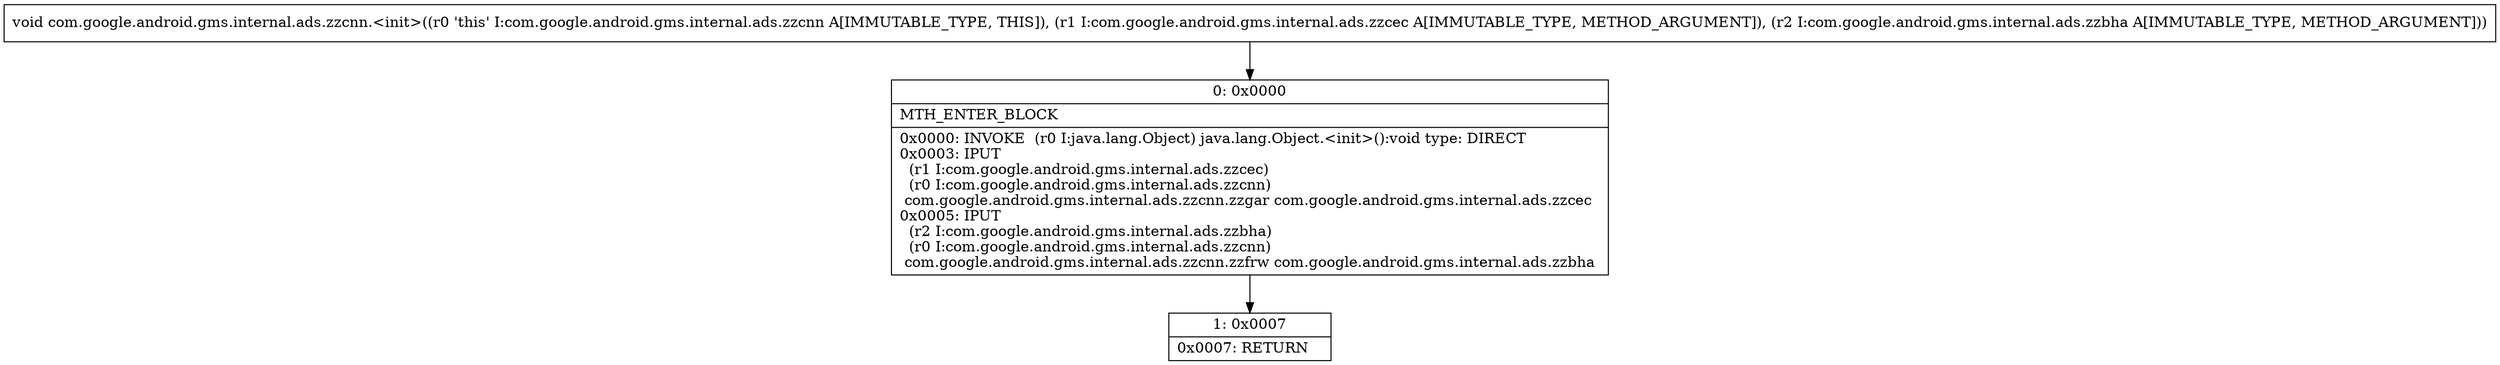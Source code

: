 digraph "CFG forcom.google.android.gms.internal.ads.zzcnn.\<init\>(Lcom\/google\/android\/gms\/internal\/ads\/zzcec;Lcom\/google\/android\/gms\/internal\/ads\/zzbha;)V" {
Node_0 [shape=record,label="{0\:\ 0x0000|MTH_ENTER_BLOCK\l|0x0000: INVOKE  (r0 I:java.lang.Object) java.lang.Object.\<init\>():void type: DIRECT \l0x0003: IPUT  \l  (r1 I:com.google.android.gms.internal.ads.zzcec)\l  (r0 I:com.google.android.gms.internal.ads.zzcnn)\l com.google.android.gms.internal.ads.zzcnn.zzgar com.google.android.gms.internal.ads.zzcec \l0x0005: IPUT  \l  (r2 I:com.google.android.gms.internal.ads.zzbha)\l  (r0 I:com.google.android.gms.internal.ads.zzcnn)\l com.google.android.gms.internal.ads.zzcnn.zzfrw com.google.android.gms.internal.ads.zzbha \l}"];
Node_1 [shape=record,label="{1\:\ 0x0007|0x0007: RETURN   \l}"];
MethodNode[shape=record,label="{void com.google.android.gms.internal.ads.zzcnn.\<init\>((r0 'this' I:com.google.android.gms.internal.ads.zzcnn A[IMMUTABLE_TYPE, THIS]), (r1 I:com.google.android.gms.internal.ads.zzcec A[IMMUTABLE_TYPE, METHOD_ARGUMENT]), (r2 I:com.google.android.gms.internal.ads.zzbha A[IMMUTABLE_TYPE, METHOD_ARGUMENT])) }"];
MethodNode -> Node_0;
Node_0 -> Node_1;
}


